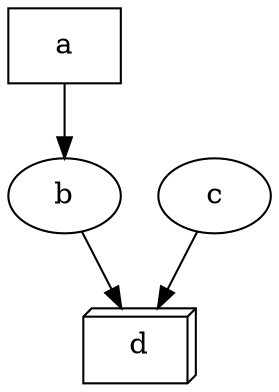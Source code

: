 digraph abc{
  a[shape="box"];
  b;
  c;
  d[shape="box3d"];

  a -> b;
  b -> d;
  c -> d;
}